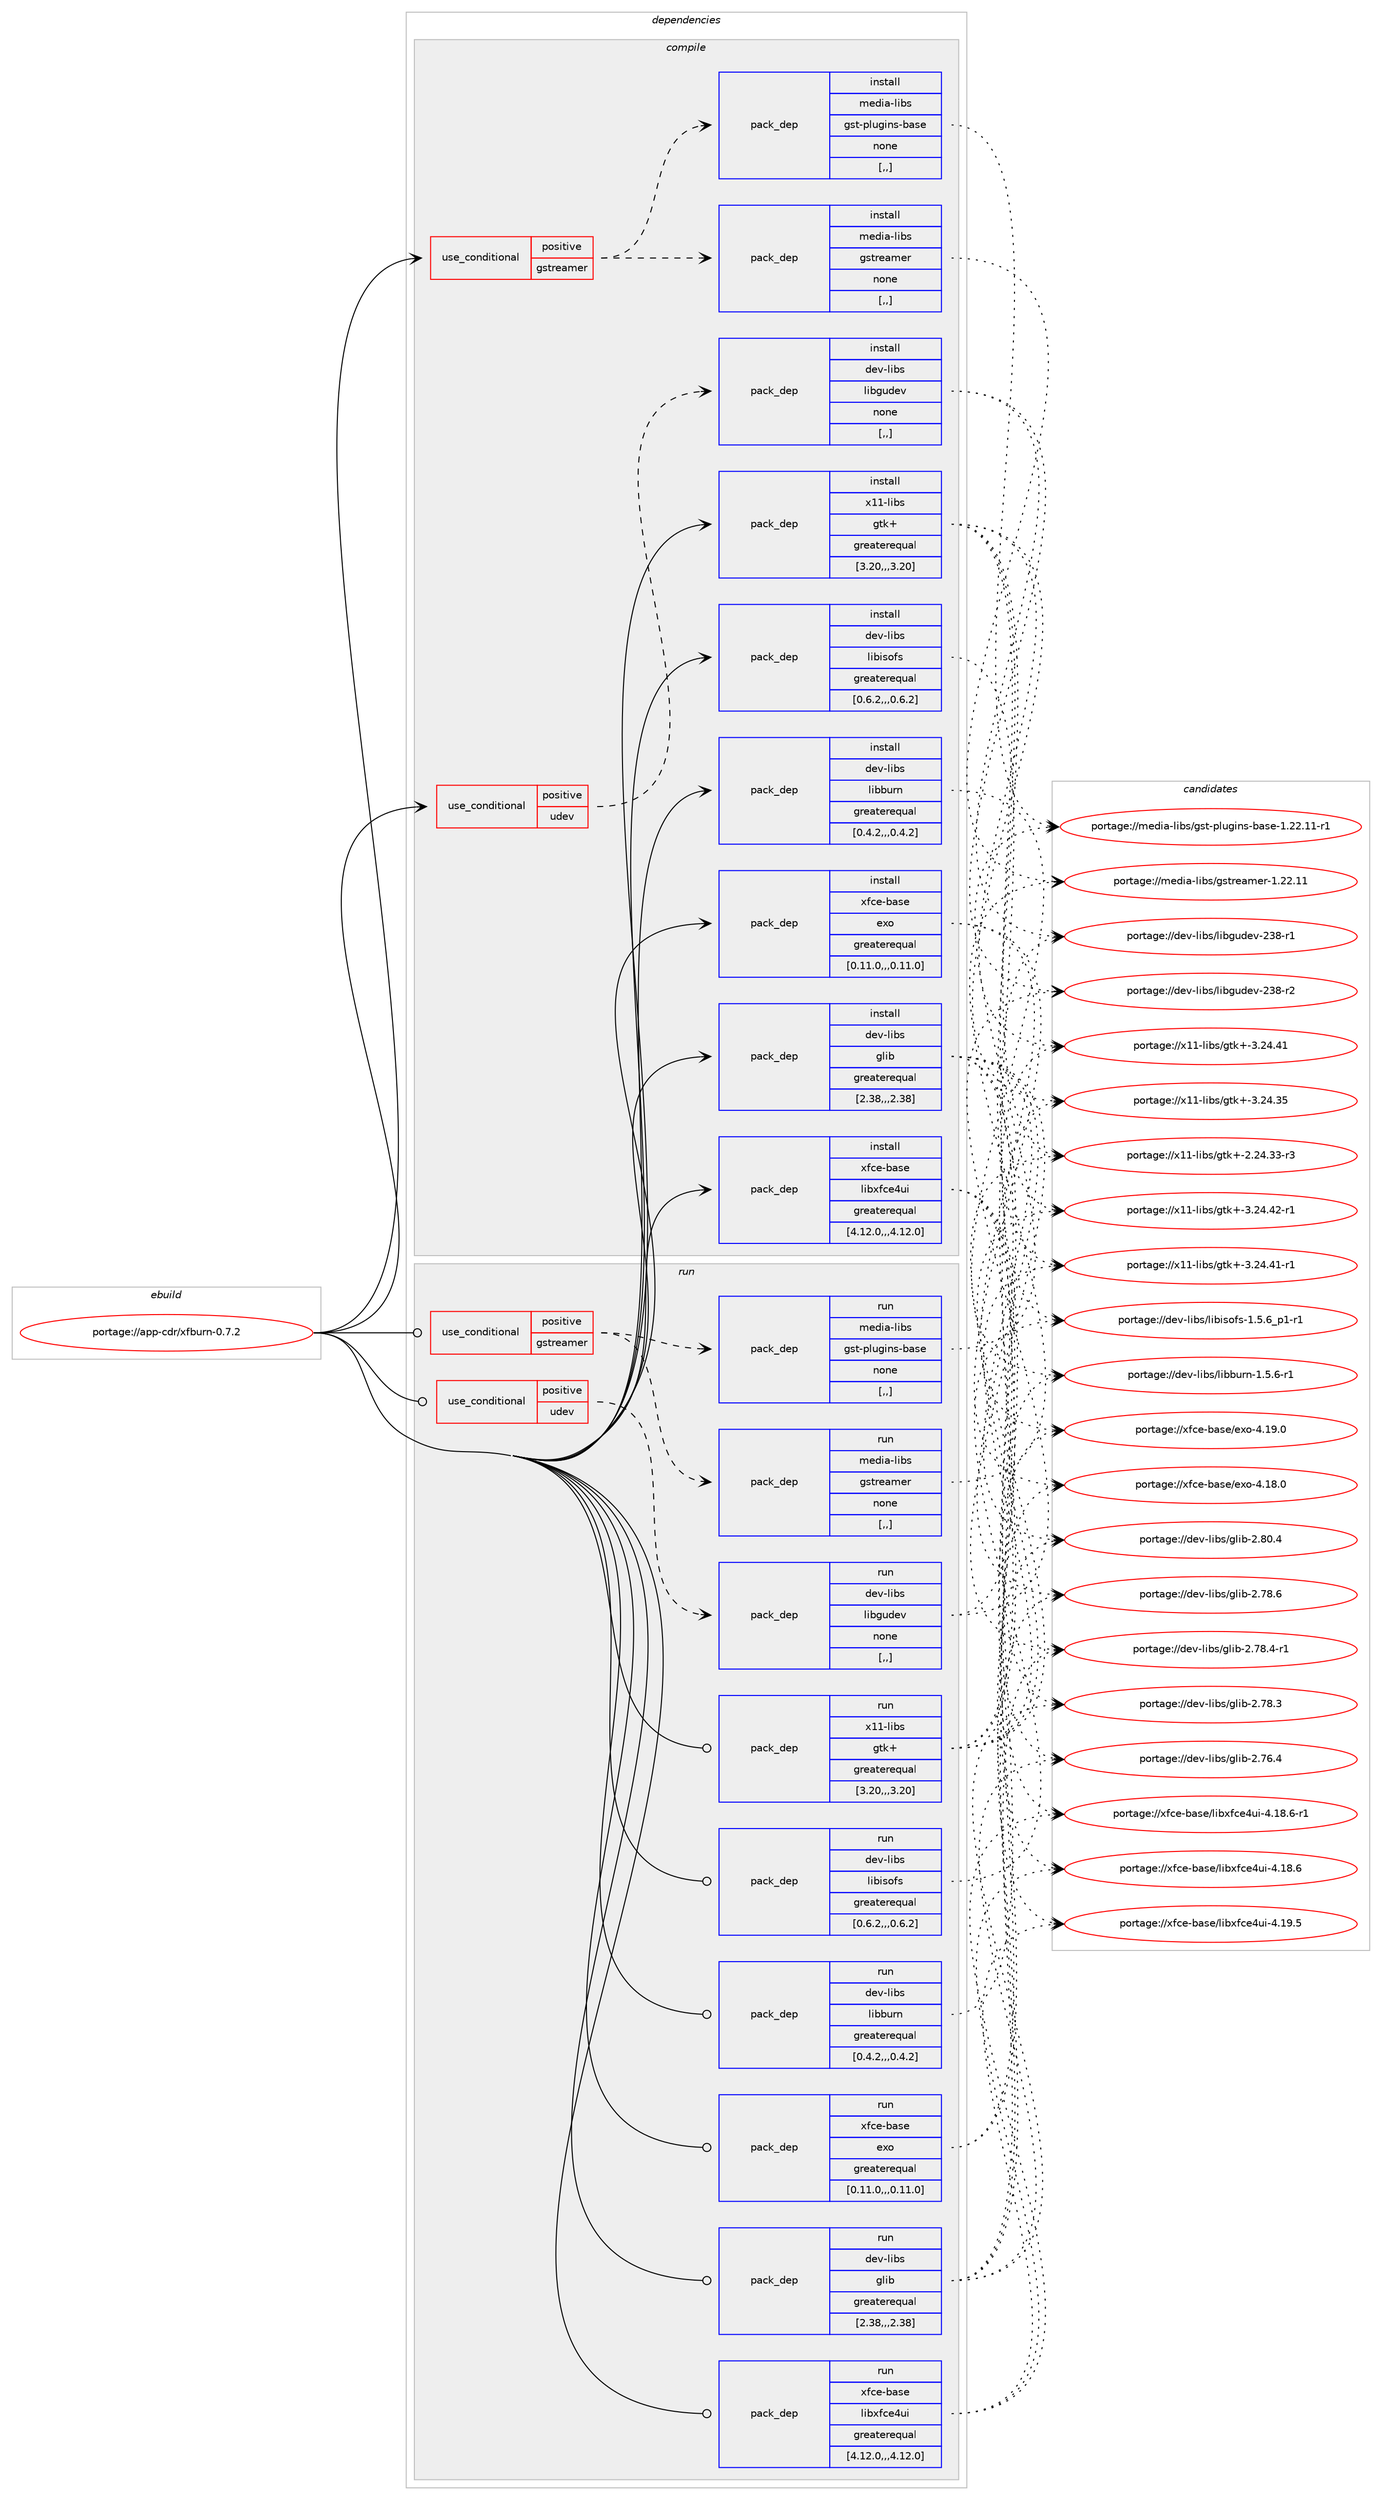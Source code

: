 digraph prolog {

# *************
# Graph options
# *************

newrank=true;
concentrate=true;
compound=true;
graph [rankdir=LR,fontname=Helvetica,fontsize=10,ranksep=1.5];#, ranksep=2.5, nodesep=0.2];
edge  [arrowhead=vee];
node  [fontname=Helvetica,fontsize=10];

# **********
# The ebuild
# **********

subgraph cluster_leftcol {
color=gray;
label=<<i>ebuild</i>>;
id [label="portage://app-cdr/xfburn-0.7.2", color=red, width=4, href="../app-cdr/xfburn-0.7.2.svg"];
}

# ****************
# The dependencies
# ****************

subgraph cluster_midcol {
color=gray;
label=<<i>dependencies</i>>;
subgraph cluster_compile {
fillcolor="#eeeeee";
style=filled;
label=<<i>compile</i>>;
subgraph cond132804 {
dependency504601 [label=<<TABLE BORDER="0" CELLBORDER="1" CELLSPACING="0" CELLPADDING="4"><TR><TD ROWSPAN="3" CELLPADDING="10">use_conditional</TD></TR><TR><TD>positive</TD></TR><TR><TD>gstreamer</TD></TR></TABLE>>, shape=none, color=red];
subgraph pack368140 {
dependency504602 [label=<<TABLE BORDER="0" CELLBORDER="1" CELLSPACING="0" CELLPADDING="4" WIDTH="220"><TR><TD ROWSPAN="6" CELLPADDING="30">pack_dep</TD></TR><TR><TD WIDTH="110">install</TD></TR><TR><TD>media-libs</TD></TR><TR><TD>gstreamer</TD></TR><TR><TD>none</TD></TR><TR><TD>[,,]</TD></TR></TABLE>>, shape=none, color=blue];
}
dependency504601:e -> dependency504602:w [weight=20,style="dashed",arrowhead="vee"];
subgraph pack368141 {
dependency504603 [label=<<TABLE BORDER="0" CELLBORDER="1" CELLSPACING="0" CELLPADDING="4" WIDTH="220"><TR><TD ROWSPAN="6" CELLPADDING="30">pack_dep</TD></TR><TR><TD WIDTH="110">install</TD></TR><TR><TD>media-libs</TD></TR><TR><TD>gst-plugins-base</TD></TR><TR><TD>none</TD></TR><TR><TD>[,,]</TD></TR></TABLE>>, shape=none, color=blue];
}
dependency504601:e -> dependency504603:w [weight=20,style="dashed",arrowhead="vee"];
}
id:e -> dependency504601:w [weight=20,style="solid",arrowhead="vee"];
subgraph cond132805 {
dependency504604 [label=<<TABLE BORDER="0" CELLBORDER="1" CELLSPACING="0" CELLPADDING="4"><TR><TD ROWSPAN="3" CELLPADDING="10">use_conditional</TD></TR><TR><TD>positive</TD></TR><TR><TD>udev</TD></TR></TABLE>>, shape=none, color=red];
subgraph pack368142 {
dependency504605 [label=<<TABLE BORDER="0" CELLBORDER="1" CELLSPACING="0" CELLPADDING="4" WIDTH="220"><TR><TD ROWSPAN="6" CELLPADDING="30">pack_dep</TD></TR><TR><TD WIDTH="110">install</TD></TR><TR><TD>dev-libs</TD></TR><TR><TD>libgudev</TD></TR><TR><TD>none</TD></TR><TR><TD>[,,]</TD></TR></TABLE>>, shape=none, color=blue];
}
dependency504604:e -> dependency504605:w [weight=20,style="dashed",arrowhead="vee"];
}
id:e -> dependency504604:w [weight=20,style="solid",arrowhead="vee"];
subgraph pack368143 {
dependency504606 [label=<<TABLE BORDER="0" CELLBORDER="1" CELLSPACING="0" CELLPADDING="4" WIDTH="220"><TR><TD ROWSPAN="6" CELLPADDING="30">pack_dep</TD></TR><TR><TD WIDTH="110">install</TD></TR><TR><TD>dev-libs</TD></TR><TR><TD>glib</TD></TR><TR><TD>greaterequal</TD></TR><TR><TD>[2.38,,,2.38]</TD></TR></TABLE>>, shape=none, color=blue];
}
id:e -> dependency504606:w [weight=20,style="solid",arrowhead="vee"];
subgraph pack368144 {
dependency504607 [label=<<TABLE BORDER="0" CELLBORDER="1" CELLSPACING="0" CELLPADDING="4" WIDTH="220"><TR><TD ROWSPAN="6" CELLPADDING="30">pack_dep</TD></TR><TR><TD WIDTH="110">install</TD></TR><TR><TD>dev-libs</TD></TR><TR><TD>libburn</TD></TR><TR><TD>greaterequal</TD></TR><TR><TD>[0.4.2,,,0.4.2]</TD></TR></TABLE>>, shape=none, color=blue];
}
id:e -> dependency504607:w [weight=20,style="solid",arrowhead="vee"];
subgraph pack368145 {
dependency504608 [label=<<TABLE BORDER="0" CELLBORDER="1" CELLSPACING="0" CELLPADDING="4" WIDTH="220"><TR><TD ROWSPAN="6" CELLPADDING="30">pack_dep</TD></TR><TR><TD WIDTH="110">install</TD></TR><TR><TD>dev-libs</TD></TR><TR><TD>libisofs</TD></TR><TR><TD>greaterequal</TD></TR><TR><TD>[0.6.2,,,0.6.2]</TD></TR></TABLE>>, shape=none, color=blue];
}
id:e -> dependency504608:w [weight=20,style="solid",arrowhead="vee"];
subgraph pack368146 {
dependency504609 [label=<<TABLE BORDER="0" CELLBORDER="1" CELLSPACING="0" CELLPADDING="4" WIDTH="220"><TR><TD ROWSPAN="6" CELLPADDING="30">pack_dep</TD></TR><TR><TD WIDTH="110">install</TD></TR><TR><TD>x11-libs</TD></TR><TR><TD>gtk+</TD></TR><TR><TD>greaterequal</TD></TR><TR><TD>[3.20,,,3.20]</TD></TR></TABLE>>, shape=none, color=blue];
}
id:e -> dependency504609:w [weight=20,style="solid",arrowhead="vee"];
subgraph pack368147 {
dependency504610 [label=<<TABLE BORDER="0" CELLBORDER="1" CELLSPACING="0" CELLPADDING="4" WIDTH="220"><TR><TD ROWSPAN="6" CELLPADDING="30">pack_dep</TD></TR><TR><TD WIDTH="110">install</TD></TR><TR><TD>xfce-base</TD></TR><TR><TD>exo</TD></TR><TR><TD>greaterequal</TD></TR><TR><TD>[0.11.0,,,0.11.0]</TD></TR></TABLE>>, shape=none, color=blue];
}
id:e -> dependency504610:w [weight=20,style="solid",arrowhead="vee"];
subgraph pack368148 {
dependency504611 [label=<<TABLE BORDER="0" CELLBORDER="1" CELLSPACING="0" CELLPADDING="4" WIDTH="220"><TR><TD ROWSPAN="6" CELLPADDING="30">pack_dep</TD></TR><TR><TD WIDTH="110">install</TD></TR><TR><TD>xfce-base</TD></TR><TR><TD>libxfce4ui</TD></TR><TR><TD>greaterequal</TD></TR><TR><TD>[4.12.0,,,4.12.0]</TD></TR></TABLE>>, shape=none, color=blue];
}
id:e -> dependency504611:w [weight=20,style="solid",arrowhead="vee"];
}
subgraph cluster_compileandrun {
fillcolor="#eeeeee";
style=filled;
label=<<i>compile and run</i>>;
}
subgraph cluster_run {
fillcolor="#eeeeee";
style=filled;
label=<<i>run</i>>;
subgraph cond132806 {
dependency504612 [label=<<TABLE BORDER="0" CELLBORDER="1" CELLSPACING="0" CELLPADDING="4"><TR><TD ROWSPAN="3" CELLPADDING="10">use_conditional</TD></TR><TR><TD>positive</TD></TR><TR><TD>gstreamer</TD></TR></TABLE>>, shape=none, color=red];
subgraph pack368149 {
dependency504613 [label=<<TABLE BORDER="0" CELLBORDER="1" CELLSPACING="0" CELLPADDING="4" WIDTH="220"><TR><TD ROWSPAN="6" CELLPADDING="30">pack_dep</TD></TR><TR><TD WIDTH="110">run</TD></TR><TR><TD>media-libs</TD></TR><TR><TD>gstreamer</TD></TR><TR><TD>none</TD></TR><TR><TD>[,,]</TD></TR></TABLE>>, shape=none, color=blue];
}
dependency504612:e -> dependency504613:w [weight=20,style="dashed",arrowhead="vee"];
subgraph pack368150 {
dependency504614 [label=<<TABLE BORDER="0" CELLBORDER="1" CELLSPACING="0" CELLPADDING="4" WIDTH="220"><TR><TD ROWSPAN="6" CELLPADDING="30">pack_dep</TD></TR><TR><TD WIDTH="110">run</TD></TR><TR><TD>media-libs</TD></TR><TR><TD>gst-plugins-base</TD></TR><TR><TD>none</TD></TR><TR><TD>[,,]</TD></TR></TABLE>>, shape=none, color=blue];
}
dependency504612:e -> dependency504614:w [weight=20,style="dashed",arrowhead="vee"];
}
id:e -> dependency504612:w [weight=20,style="solid",arrowhead="odot"];
subgraph cond132807 {
dependency504615 [label=<<TABLE BORDER="0" CELLBORDER="1" CELLSPACING="0" CELLPADDING="4"><TR><TD ROWSPAN="3" CELLPADDING="10">use_conditional</TD></TR><TR><TD>positive</TD></TR><TR><TD>udev</TD></TR></TABLE>>, shape=none, color=red];
subgraph pack368151 {
dependency504616 [label=<<TABLE BORDER="0" CELLBORDER="1" CELLSPACING="0" CELLPADDING="4" WIDTH="220"><TR><TD ROWSPAN="6" CELLPADDING="30">pack_dep</TD></TR><TR><TD WIDTH="110">run</TD></TR><TR><TD>dev-libs</TD></TR><TR><TD>libgudev</TD></TR><TR><TD>none</TD></TR><TR><TD>[,,]</TD></TR></TABLE>>, shape=none, color=blue];
}
dependency504615:e -> dependency504616:w [weight=20,style="dashed",arrowhead="vee"];
}
id:e -> dependency504615:w [weight=20,style="solid",arrowhead="odot"];
subgraph pack368152 {
dependency504617 [label=<<TABLE BORDER="0" CELLBORDER="1" CELLSPACING="0" CELLPADDING="4" WIDTH="220"><TR><TD ROWSPAN="6" CELLPADDING="30">pack_dep</TD></TR><TR><TD WIDTH="110">run</TD></TR><TR><TD>dev-libs</TD></TR><TR><TD>glib</TD></TR><TR><TD>greaterequal</TD></TR><TR><TD>[2.38,,,2.38]</TD></TR></TABLE>>, shape=none, color=blue];
}
id:e -> dependency504617:w [weight=20,style="solid",arrowhead="odot"];
subgraph pack368153 {
dependency504618 [label=<<TABLE BORDER="0" CELLBORDER="1" CELLSPACING="0" CELLPADDING="4" WIDTH="220"><TR><TD ROWSPAN="6" CELLPADDING="30">pack_dep</TD></TR><TR><TD WIDTH="110">run</TD></TR><TR><TD>dev-libs</TD></TR><TR><TD>libburn</TD></TR><TR><TD>greaterequal</TD></TR><TR><TD>[0.4.2,,,0.4.2]</TD></TR></TABLE>>, shape=none, color=blue];
}
id:e -> dependency504618:w [weight=20,style="solid",arrowhead="odot"];
subgraph pack368154 {
dependency504619 [label=<<TABLE BORDER="0" CELLBORDER="1" CELLSPACING="0" CELLPADDING="4" WIDTH="220"><TR><TD ROWSPAN="6" CELLPADDING="30">pack_dep</TD></TR><TR><TD WIDTH="110">run</TD></TR><TR><TD>dev-libs</TD></TR><TR><TD>libisofs</TD></TR><TR><TD>greaterequal</TD></TR><TR><TD>[0.6.2,,,0.6.2]</TD></TR></TABLE>>, shape=none, color=blue];
}
id:e -> dependency504619:w [weight=20,style="solid",arrowhead="odot"];
subgraph pack368155 {
dependency504620 [label=<<TABLE BORDER="0" CELLBORDER="1" CELLSPACING="0" CELLPADDING="4" WIDTH="220"><TR><TD ROWSPAN="6" CELLPADDING="30">pack_dep</TD></TR><TR><TD WIDTH="110">run</TD></TR><TR><TD>x11-libs</TD></TR><TR><TD>gtk+</TD></TR><TR><TD>greaterequal</TD></TR><TR><TD>[3.20,,,3.20]</TD></TR></TABLE>>, shape=none, color=blue];
}
id:e -> dependency504620:w [weight=20,style="solid",arrowhead="odot"];
subgraph pack368156 {
dependency504621 [label=<<TABLE BORDER="0" CELLBORDER="1" CELLSPACING="0" CELLPADDING="4" WIDTH="220"><TR><TD ROWSPAN="6" CELLPADDING="30">pack_dep</TD></TR><TR><TD WIDTH="110">run</TD></TR><TR><TD>xfce-base</TD></TR><TR><TD>exo</TD></TR><TR><TD>greaterequal</TD></TR><TR><TD>[0.11.0,,,0.11.0]</TD></TR></TABLE>>, shape=none, color=blue];
}
id:e -> dependency504621:w [weight=20,style="solid",arrowhead="odot"];
subgraph pack368157 {
dependency504622 [label=<<TABLE BORDER="0" CELLBORDER="1" CELLSPACING="0" CELLPADDING="4" WIDTH="220"><TR><TD ROWSPAN="6" CELLPADDING="30">pack_dep</TD></TR><TR><TD WIDTH="110">run</TD></TR><TR><TD>xfce-base</TD></TR><TR><TD>libxfce4ui</TD></TR><TR><TD>greaterequal</TD></TR><TR><TD>[4.12.0,,,4.12.0]</TD></TR></TABLE>>, shape=none, color=blue];
}
id:e -> dependency504622:w [weight=20,style="solid",arrowhead="odot"];
}
}

# **************
# The candidates
# **************

subgraph cluster_choices {
rank=same;
color=gray;
label=<<i>candidates</i>>;

subgraph choice368140 {
color=black;
nodesep=1;
choice10910110010597451081059811547103115116114101971091011144549465050464949 [label="portage://media-libs/gstreamer-1.22.11", color=red, width=4,href="../media-libs/gstreamer-1.22.11.svg"];
dependency504602:e -> choice10910110010597451081059811547103115116114101971091011144549465050464949:w [style=dotted,weight="100"];
}
subgraph choice368141 {
color=black;
nodesep=1;
choice109101100105974510810598115471031151164511210811710310511011545989711510145494650504649494511449 [label="portage://media-libs/gst-plugins-base-1.22.11-r1", color=red, width=4,href="../media-libs/gst-plugins-base-1.22.11-r1.svg"];
dependency504603:e -> choice109101100105974510810598115471031151164511210811710310511011545989711510145494650504649494511449:w [style=dotted,weight="100"];
}
subgraph choice368142 {
color=black;
nodesep=1;
choice10010111845108105981154710810598103117100101118455051564511450 [label="portage://dev-libs/libgudev-238-r2", color=red, width=4,href="../dev-libs/libgudev-238-r2.svg"];
choice10010111845108105981154710810598103117100101118455051564511449 [label="portage://dev-libs/libgudev-238-r1", color=red, width=4,href="../dev-libs/libgudev-238-r1.svg"];
dependency504605:e -> choice10010111845108105981154710810598103117100101118455051564511450:w [style=dotted,weight="100"];
dependency504605:e -> choice10010111845108105981154710810598103117100101118455051564511449:w [style=dotted,weight="100"];
}
subgraph choice368143 {
color=black;
nodesep=1;
choice1001011184510810598115471031081059845504656484652 [label="portage://dev-libs/glib-2.80.4", color=red, width=4,href="../dev-libs/glib-2.80.4.svg"];
choice1001011184510810598115471031081059845504655564654 [label="portage://dev-libs/glib-2.78.6", color=red, width=4,href="../dev-libs/glib-2.78.6.svg"];
choice10010111845108105981154710310810598455046555646524511449 [label="portage://dev-libs/glib-2.78.4-r1", color=red, width=4,href="../dev-libs/glib-2.78.4-r1.svg"];
choice1001011184510810598115471031081059845504655564651 [label="portage://dev-libs/glib-2.78.3", color=red, width=4,href="../dev-libs/glib-2.78.3.svg"];
choice1001011184510810598115471031081059845504655544652 [label="portage://dev-libs/glib-2.76.4", color=red, width=4,href="../dev-libs/glib-2.76.4.svg"];
dependency504606:e -> choice1001011184510810598115471031081059845504656484652:w [style=dotted,weight="100"];
dependency504606:e -> choice1001011184510810598115471031081059845504655564654:w [style=dotted,weight="100"];
dependency504606:e -> choice10010111845108105981154710310810598455046555646524511449:w [style=dotted,weight="100"];
dependency504606:e -> choice1001011184510810598115471031081059845504655564651:w [style=dotted,weight="100"];
dependency504606:e -> choice1001011184510810598115471031081059845504655544652:w [style=dotted,weight="100"];
}
subgraph choice368144 {
color=black;
nodesep=1;
choice10010111845108105981154710810598981171141104549465346544511449 [label="portage://dev-libs/libburn-1.5.6-r1", color=red, width=4,href="../dev-libs/libburn-1.5.6-r1.svg"];
dependency504607:e -> choice10010111845108105981154710810598981171141104549465346544511449:w [style=dotted,weight="100"];
}
subgraph choice368145 {
color=black;
nodesep=1;
choice1001011184510810598115471081059810511511110211545494653465495112494511449 [label="portage://dev-libs/libisofs-1.5.6_p1-r1", color=red, width=4,href="../dev-libs/libisofs-1.5.6_p1-r1.svg"];
dependency504608:e -> choice1001011184510810598115471081059810511511110211545494653465495112494511449:w [style=dotted,weight="100"];
}
subgraph choice368146 {
color=black;
nodesep=1;
choice12049494510810598115471031161074345514650524652504511449 [label="portage://x11-libs/gtk+-3.24.42-r1", color=red, width=4,href="../x11-libs/gtk+-3.24.42-r1.svg"];
choice12049494510810598115471031161074345514650524652494511449 [label="portage://x11-libs/gtk+-3.24.41-r1", color=red, width=4,href="../x11-libs/gtk+-3.24.41-r1.svg"];
choice1204949451081059811547103116107434551465052465249 [label="portage://x11-libs/gtk+-3.24.41", color=red, width=4,href="../x11-libs/gtk+-3.24.41.svg"];
choice1204949451081059811547103116107434551465052465153 [label="portage://x11-libs/gtk+-3.24.35", color=red, width=4,href="../x11-libs/gtk+-3.24.35.svg"];
choice12049494510810598115471031161074345504650524651514511451 [label="portage://x11-libs/gtk+-2.24.33-r3", color=red, width=4,href="../x11-libs/gtk+-2.24.33-r3.svg"];
dependency504609:e -> choice12049494510810598115471031161074345514650524652504511449:w [style=dotted,weight="100"];
dependency504609:e -> choice12049494510810598115471031161074345514650524652494511449:w [style=dotted,weight="100"];
dependency504609:e -> choice1204949451081059811547103116107434551465052465249:w [style=dotted,weight="100"];
dependency504609:e -> choice1204949451081059811547103116107434551465052465153:w [style=dotted,weight="100"];
dependency504609:e -> choice12049494510810598115471031161074345504650524651514511451:w [style=dotted,weight="100"];
}
subgraph choice368147 {
color=black;
nodesep=1;
choice120102991014598971151014710112011145524649574648 [label="portage://xfce-base/exo-4.19.0", color=red, width=4,href="../xfce-base/exo-4.19.0.svg"];
choice120102991014598971151014710112011145524649564648 [label="portage://xfce-base/exo-4.18.0", color=red, width=4,href="../xfce-base/exo-4.18.0.svg"];
dependency504610:e -> choice120102991014598971151014710112011145524649574648:w [style=dotted,weight="100"];
dependency504610:e -> choice120102991014598971151014710112011145524649564648:w [style=dotted,weight="100"];
}
subgraph choice368148 {
color=black;
nodesep=1;
choice120102991014598971151014710810598120102991015211710545524649574653 [label="portage://xfce-base/libxfce4ui-4.19.5", color=red, width=4,href="../xfce-base/libxfce4ui-4.19.5.svg"];
choice1201029910145989711510147108105981201029910152117105455246495646544511449 [label="portage://xfce-base/libxfce4ui-4.18.6-r1", color=red, width=4,href="../xfce-base/libxfce4ui-4.18.6-r1.svg"];
choice120102991014598971151014710810598120102991015211710545524649564654 [label="portage://xfce-base/libxfce4ui-4.18.6", color=red, width=4,href="../xfce-base/libxfce4ui-4.18.6.svg"];
dependency504611:e -> choice120102991014598971151014710810598120102991015211710545524649574653:w [style=dotted,weight="100"];
dependency504611:e -> choice1201029910145989711510147108105981201029910152117105455246495646544511449:w [style=dotted,weight="100"];
dependency504611:e -> choice120102991014598971151014710810598120102991015211710545524649564654:w [style=dotted,weight="100"];
}
subgraph choice368149 {
color=black;
nodesep=1;
choice10910110010597451081059811547103115116114101971091011144549465050464949 [label="portage://media-libs/gstreamer-1.22.11", color=red, width=4,href="../media-libs/gstreamer-1.22.11.svg"];
dependency504613:e -> choice10910110010597451081059811547103115116114101971091011144549465050464949:w [style=dotted,weight="100"];
}
subgraph choice368150 {
color=black;
nodesep=1;
choice109101100105974510810598115471031151164511210811710310511011545989711510145494650504649494511449 [label="portage://media-libs/gst-plugins-base-1.22.11-r1", color=red, width=4,href="../media-libs/gst-plugins-base-1.22.11-r1.svg"];
dependency504614:e -> choice109101100105974510810598115471031151164511210811710310511011545989711510145494650504649494511449:w [style=dotted,weight="100"];
}
subgraph choice368151 {
color=black;
nodesep=1;
choice10010111845108105981154710810598103117100101118455051564511450 [label="portage://dev-libs/libgudev-238-r2", color=red, width=4,href="../dev-libs/libgudev-238-r2.svg"];
choice10010111845108105981154710810598103117100101118455051564511449 [label="portage://dev-libs/libgudev-238-r1", color=red, width=4,href="../dev-libs/libgudev-238-r1.svg"];
dependency504616:e -> choice10010111845108105981154710810598103117100101118455051564511450:w [style=dotted,weight="100"];
dependency504616:e -> choice10010111845108105981154710810598103117100101118455051564511449:w [style=dotted,weight="100"];
}
subgraph choice368152 {
color=black;
nodesep=1;
choice1001011184510810598115471031081059845504656484652 [label="portage://dev-libs/glib-2.80.4", color=red, width=4,href="../dev-libs/glib-2.80.4.svg"];
choice1001011184510810598115471031081059845504655564654 [label="portage://dev-libs/glib-2.78.6", color=red, width=4,href="../dev-libs/glib-2.78.6.svg"];
choice10010111845108105981154710310810598455046555646524511449 [label="portage://dev-libs/glib-2.78.4-r1", color=red, width=4,href="../dev-libs/glib-2.78.4-r1.svg"];
choice1001011184510810598115471031081059845504655564651 [label="portage://dev-libs/glib-2.78.3", color=red, width=4,href="../dev-libs/glib-2.78.3.svg"];
choice1001011184510810598115471031081059845504655544652 [label="portage://dev-libs/glib-2.76.4", color=red, width=4,href="../dev-libs/glib-2.76.4.svg"];
dependency504617:e -> choice1001011184510810598115471031081059845504656484652:w [style=dotted,weight="100"];
dependency504617:e -> choice1001011184510810598115471031081059845504655564654:w [style=dotted,weight="100"];
dependency504617:e -> choice10010111845108105981154710310810598455046555646524511449:w [style=dotted,weight="100"];
dependency504617:e -> choice1001011184510810598115471031081059845504655564651:w [style=dotted,weight="100"];
dependency504617:e -> choice1001011184510810598115471031081059845504655544652:w [style=dotted,weight="100"];
}
subgraph choice368153 {
color=black;
nodesep=1;
choice10010111845108105981154710810598981171141104549465346544511449 [label="portage://dev-libs/libburn-1.5.6-r1", color=red, width=4,href="../dev-libs/libburn-1.5.6-r1.svg"];
dependency504618:e -> choice10010111845108105981154710810598981171141104549465346544511449:w [style=dotted,weight="100"];
}
subgraph choice368154 {
color=black;
nodesep=1;
choice1001011184510810598115471081059810511511110211545494653465495112494511449 [label="portage://dev-libs/libisofs-1.5.6_p1-r1", color=red, width=4,href="../dev-libs/libisofs-1.5.6_p1-r1.svg"];
dependency504619:e -> choice1001011184510810598115471081059810511511110211545494653465495112494511449:w [style=dotted,weight="100"];
}
subgraph choice368155 {
color=black;
nodesep=1;
choice12049494510810598115471031161074345514650524652504511449 [label="portage://x11-libs/gtk+-3.24.42-r1", color=red, width=4,href="../x11-libs/gtk+-3.24.42-r1.svg"];
choice12049494510810598115471031161074345514650524652494511449 [label="portage://x11-libs/gtk+-3.24.41-r1", color=red, width=4,href="../x11-libs/gtk+-3.24.41-r1.svg"];
choice1204949451081059811547103116107434551465052465249 [label="portage://x11-libs/gtk+-3.24.41", color=red, width=4,href="../x11-libs/gtk+-3.24.41.svg"];
choice1204949451081059811547103116107434551465052465153 [label="portage://x11-libs/gtk+-3.24.35", color=red, width=4,href="../x11-libs/gtk+-3.24.35.svg"];
choice12049494510810598115471031161074345504650524651514511451 [label="portage://x11-libs/gtk+-2.24.33-r3", color=red, width=4,href="../x11-libs/gtk+-2.24.33-r3.svg"];
dependency504620:e -> choice12049494510810598115471031161074345514650524652504511449:w [style=dotted,weight="100"];
dependency504620:e -> choice12049494510810598115471031161074345514650524652494511449:w [style=dotted,weight="100"];
dependency504620:e -> choice1204949451081059811547103116107434551465052465249:w [style=dotted,weight="100"];
dependency504620:e -> choice1204949451081059811547103116107434551465052465153:w [style=dotted,weight="100"];
dependency504620:e -> choice12049494510810598115471031161074345504650524651514511451:w [style=dotted,weight="100"];
}
subgraph choice368156 {
color=black;
nodesep=1;
choice120102991014598971151014710112011145524649574648 [label="portage://xfce-base/exo-4.19.0", color=red, width=4,href="../xfce-base/exo-4.19.0.svg"];
choice120102991014598971151014710112011145524649564648 [label="portage://xfce-base/exo-4.18.0", color=red, width=4,href="../xfce-base/exo-4.18.0.svg"];
dependency504621:e -> choice120102991014598971151014710112011145524649574648:w [style=dotted,weight="100"];
dependency504621:e -> choice120102991014598971151014710112011145524649564648:w [style=dotted,weight="100"];
}
subgraph choice368157 {
color=black;
nodesep=1;
choice120102991014598971151014710810598120102991015211710545524649574653 [label="portage://xfce-base/libxfce4ui-4.19.5", color=red, width=4,href="../xfce-base/libxfce4ui-4.19.5.svg"];
choice1201029910145989711510147108105981201029910152117105455246495646544511449 [label="portage://xfce-base/libxfce4ui-4.18.6-r1", color=red, width=4,href="../xfce-base/libxfce4ui-4.18.6-r1.svg"];
choice120102991014598971151014710810598120102991015211710545524649564654 [label="portage://xfce-base/libxfce4ui-4.18.6", color=red, width=4,href="../xfce-base/libxfce4ui-4.18.6.svg"];
dependency504622:e -> choice120102991014598971151014710810598120102991015211710545524649574653:w [style=dotted,weight="100"];
dependency504622:e -> choice1201029910145989711510147108105981201029910152117105455246495646544511449:w [style=dotted,weight="100"];
dependency504622:e -> choice120102991014598971151014710810598120102991015211710545524649564654:w [style=dotted,weight="100"];
}
}

}

